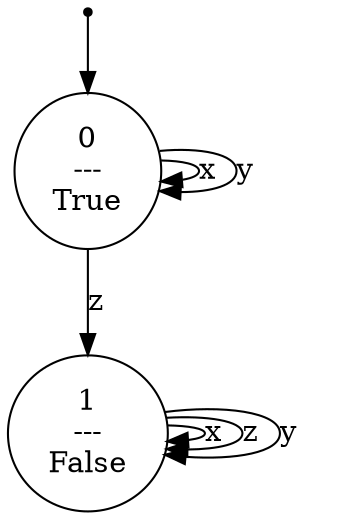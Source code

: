 digraph G {
0 [label="", shape=point];
0 -> 1;
1 [label="0\n---\nTrue"];
1 -> 1  [label=x];
1 -> 2  [label=z];
1 -> 1  [label=y];
2 [label="1\n---\nFalse"];
2 -> 2  [label=x];
2 -> 2  [label=z];
2 -> 2  [label=y];
}
